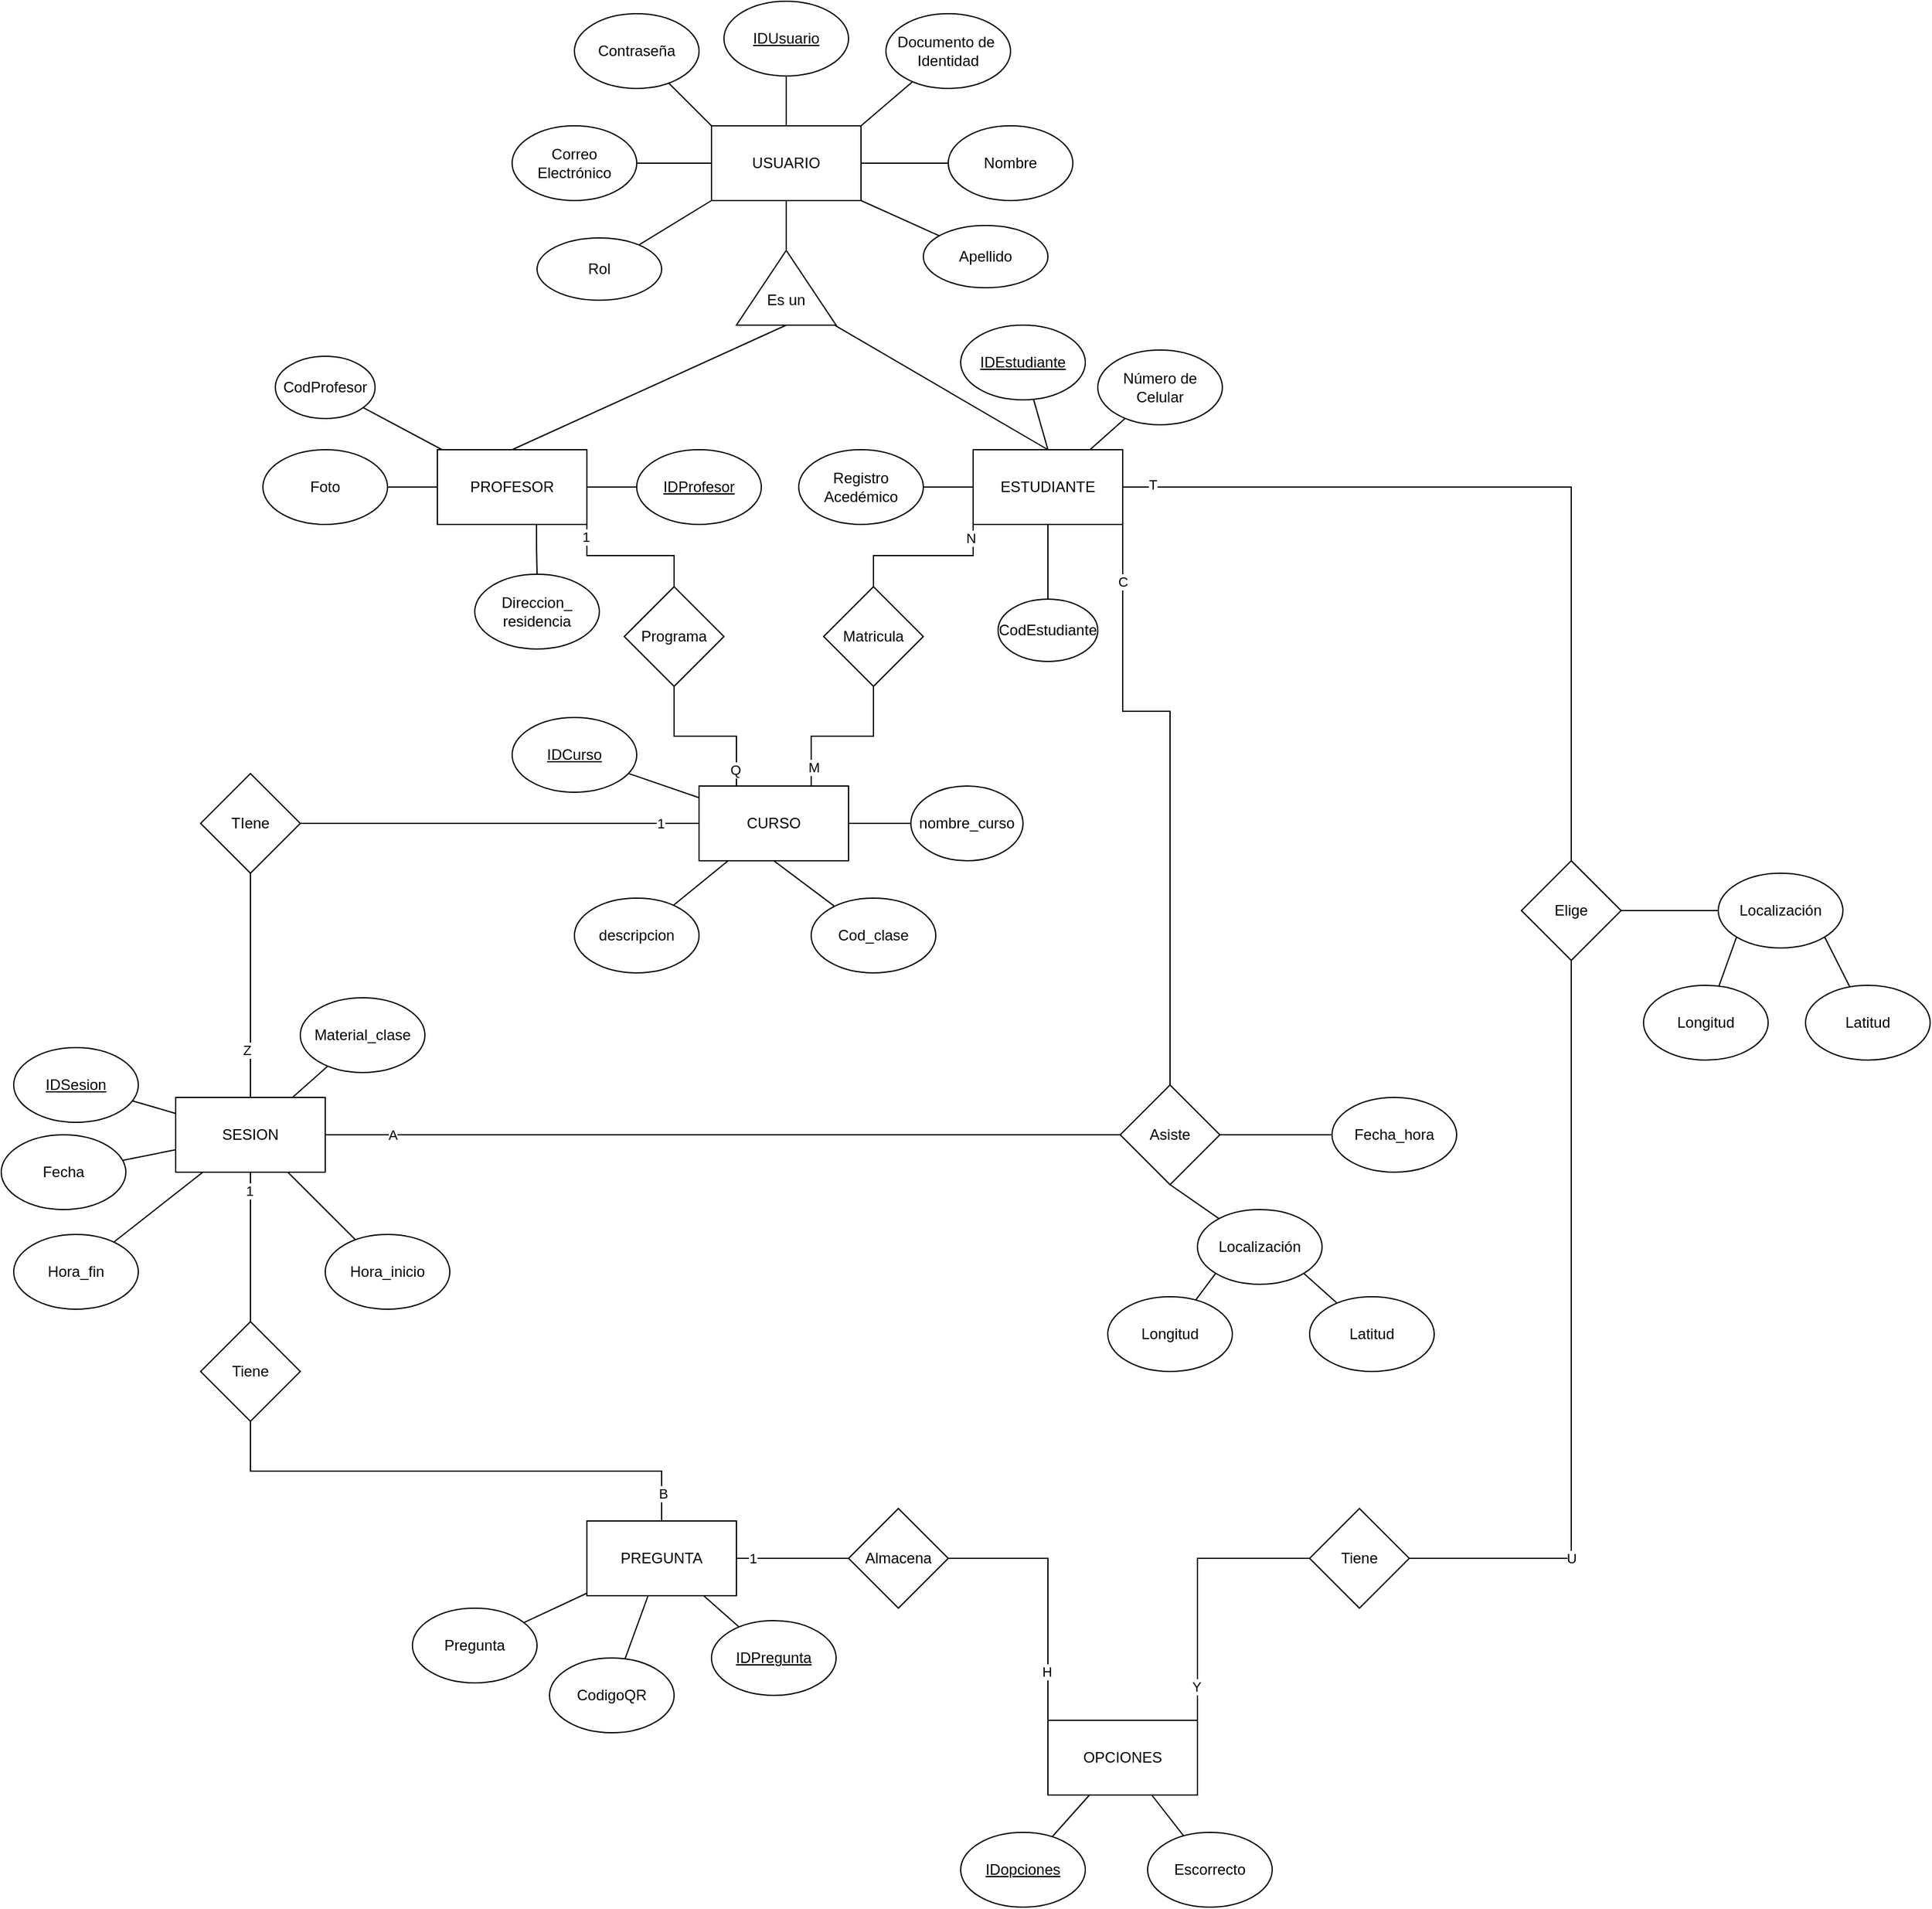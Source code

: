 <mxfile version="24.8.6">
  <diagram name="Página-1" id="SKr4JnAI6dUfP8ET-OXA">
    <mxGraphModel dx="2593" dy="1438" grid="1" gridSize="10" guides="1" tooltips="1" connect="1" arrows="1" fold="1" page="1" pageScale="1" pageWidth="1654" pageHeight="2336" math="0" shadow="0">
      <root>
        <mxCell id="0" />
        <mxCell id="1" parent="0" />
        <mxCell id="InTDDSVPD--su6Mw10KX-32" value="" style="edgeStyle=orthogonalEdgeStyle;rounded=0;orthogonalLoop=1;jettySize=auto;html=1;endArrow=none;endFill=0;" parent="1" source="InTDDSVPD--su6Mw10KX-1" target="InTDDSVPD--su6Mw10KX-16" edge="1">
          <mxGeometry relative="1" as="geometry" />
        </mxCell>
        <mxCell id="InTDDSVPD--su6Mw10KX-33" value="" style="edgeStyle=orthogonalEdgeStyle;rounded=0;orthogonalLoop=1;jettySize=auto;html=1;endArrow=none;endFill=0;" parent="1" source="InTDDSVPD--su6Mw10KX-1" target="InTDDSVPD--su6Mw10KX-14" edge="1">
          <mxGeometry relative="1" as="geometry" />
        </mxCell>
        <mxCell id="InTDDSVPD--su6Mw10KX-86" value="" style="rounded=0;orthogonalLoop=1;jettySize=auto;html=1;endArrow=none;endFill=0;" parent="1" source="InTDDSVPD--su6Mw10KX-1" target="InTDDSVPD--su6Mw10KX-77" edge="1">
          <mxGeometry relative="1" as="geometry" />
        </mxCell>
        <mxCell id="InTDDSVPD--su6Mw10KX-1" value="USUARIO" style="rounded=0;whiteSpace=wrap;html=1;" parent="1" vertex="1">
          <mxGeometry x="662" y="530" width="120" height="60" as="geometry" />
        </mxCell>
        <mxCell id="InTDDSVPD--su6Mw10KX-38" value="" style="rounded=0;orthogonalLoop=1;jettySize=auto;html=1;endArrow=none;endFill=0;exitX=0.5;exitY=0;exitDx=0;exitDy=0;" parent="1" source="InTDDSVPD--su6Mw10KX-2" target="InTDDSVPD--su6Mw10KX-17" edge="1">
          <mxGeometry relative="1" as="geometry">
            <mxPoint x="962" y="790" as="sourcePoint" />
          </mxGeometry>
        </mxCell>
        <mxCell id="InTDDSVPD--su6Mw10KX-40" value="" style="rounded=0;orthogonalLoop=1;jettySize=auto;html=1;endArrow=none;endFill=0;" parent="1" source="InTDDSVPD--su6Mw10KX-2" target="InTDDSVPD--su6Mw10KX-22" edge="1">
          <mxGeometry relative="1" as="geometry" />
        </mxCell>
        <mxCell id="InTDDSVPD--su6Mw10KX-2" value="ESTUDIANTE" style="rounded=0;whiteSpace=wrap;html=1;" parent="1" vertex="1">
          <mxGeometry x="872" y="790" width="120" height="60" as="geometry" />
        </mxCell>
        <mxCell id="InTDDSVPD--su6Mw10KX-29" value="" style="edgeStyle=orthogonalEdgeStyle;rounded=0;orthogonalLoop=1;jettySize=auto;html=1;endArrow=none;endFill=0;" parent="1" source="InTDDSVPD--su6Mw10KX-3" target="InTDDSVPD--su6Mw10KX-21" edge="1">
          <mxGeometry relative="1" as="geometry" />
        </mxCell>
        <mxCell id="InTDDSVPD--su6Mw10KX-30" value="" style="edgeStyle=orthogonalEdgeStyle;rounded=0;orthogonalLoop=1;jettySize=auto;html=1;endArrow=none;endFill=0;" parent="1" source="InTDDSVPD--su6Mw10KX-3" target="InTDDSVPD--su6Mw10KX-18" edge="1">
          <mxGeometry relative="1" as="geometry" />
        </mxCell>
        <mxCell id="InTDDSVPD--su6Mw10KX-31" value="" style="edgeStyle=orthogonalEdgeStyle;rounded=0;orthogonalLoop=1;jettySize=auto;html=1;endArrow=none;endFill=0;exitX=0.663;exitY=0.964;exitDx=0;exitDy=0;exitPerimeter=0;" parent="1" source="InTDDSVPD--su6Mw10KX-3" target="InTDDSVPD--su6Mw10KX-20" edge="1">
          <mxGeometry relative="1" as="geometry" />
        </mxCell>
        <mxCell id="InTDDSVPD--su6Mw10KX-3" value="PROFESOR" style="rounded=0;whiteSpace=wrap;html=1;" parent="1" vertex="1">
          <mxGeometry x="442" y="790" width="120" height="60" as="geometry" />
        </mxCell>
        <mxCell id="InTDDSVPD--su6Mw10KX-46" value="" style="rounded=0;orthogonalLoop=1;jettySize=auto;html=1;endArrow=none;endFill=0;" parent="1" source="InTDDSVPD--su6Mw10KX-5" target="InTDDSVPD--su6Mw10KX-41" edge="1">
          <mxGeometry relative="1" as="geometry" />
        </mxCell>
        <mxCell id="InTDDSVPD--su6Mw10KX-5" value="CURSO" style="rounded=0;whiteSpace=wrap;html=1;" parent="1" vertex="1">
          <mxGeometry x="652" y="1060" width="120" height="60" as="geometry" />
        </mxCell>
        <mxCell id="InTDDSVPD--su6Mw10KX-60" value="" style="rounded=0;orthogonalLoop=1;jettySize=auto;html=1;endArrow=none;endFill=0;exitX=1;exitY=0.5;exitDx=0;exitDy=0;" parent="1" source="InTDDSVPD--su6Mw10KX-89" target="InTDDSVPD--su6Mw10KX-51" edge="1">
          <mxGeometry relative="1" as="geometry" />
        </mxCell>
        <mxCell id="Obs5ATMhI5aagDlobxmG-7" value="" style="edgeStyle=orthogonalEdgeStyle;rounded=0;orthogonalLoop=1;jettySize=auto;html=1;endArrow=none;endFill=0;" parent="1" source="InTDDSVPD--su6Mw10KX-7" target="pCD0jgpHs92SvYQqpGJX-36" edge="1">
          <mxGeometry relative="1" as="geometry" />
        </mxCell>
        <mxCell id="Obs5ATMhI5aagDlobxmG-8" value="1" style="edgeLabel;html=1;align=center;verticalAlign=middle;resizable=0;points=[];" parent="Obs5ATMhI5aagDlobxmG-7" vertex="1" connectable="0">
          <mxGeometry x="-0.708" relative="1" as="geometry">
            <mxPoint as="offset" />
          </mxGeometry>
        </mxCell>
        <mxCell id="InTDDSVPD--su6Mw10KX-7" value="PREGUNTA" style="rounded=0;whiteSpace=wrap;html=1;" parent="1" vertex="1">
          <mxGeometry x="562" y="1650" width="120" height="60" as="geometry" />
        </mxCell>
        <mxCell id="InTDDSVPD--su6Mw10KX-35" value="" style="rounded=0;orthogonalLoop=1;jettySize=auto;html=1;entryX=1;entryY=0;entryDx=0;entryDy=0;endArrow=none;endFill=0;" parent="1" source="InTDDSVPD--su6Mw10KX-11" target="InTDDSVPD--su6Mw10KX-1" edge="1">
          <mxGeometry relative="1" as="geometry" />
        </mxCell>
        <mxCell id="InTDDSVPD--su6Mw10KX-11" value="Documento de&amp;nbsp;&lt;div&gt;Identidad&lt;/div&gt;" style="ellipse;whiteSpace=wrap;html=1;" parent="1" vertex="1">
          <mxGeometry x="802" y="440" width="100" height="60" as="geometry" />
        </mxCell>
        <mxCell id="InTDDSVPD--su6Mw10KX-34" value="" style="rounded=0;orthogonalLoop=1;jettySize=auto;html=1;entryX=0;entryY=0;entryDx=0;entryDy=0;endArrow=none;endFill=0;" parent="1" source="InTDDSVPD--su6Mw10KX-13" target="InTDDSVPD--su6Mw10KX-1" edge="1">
          <mxGeometry relative="1" as="geometry" />
        </mxCell>
        <mxCell id="InTDDSVPD--su6Mw10KX-13" value="Contraseña" style="ellipse;whiteSpace=wrap;html=1;" parent="1" vertex="1">
          <mxGeometry x="552" y="440" width="100" height="60" as="geometry" />
        </mxCell>
        <mxCell id="InTDDSVPD--su6Mw10KX-14" value="Correo Electrónico" style="ellipse;whiteSpace=wrap;html=1;" parent="1" vertex="1">
          <mxGeometry x="502" y="530" width="100" height="60" as="geometry" />
        </mxCell>
        <mxCell id="InTDDSVPD--su6Mw10KX-36" value="" style="rounded=0;orthogonalLoop=1;jettySize=auto;html=1;endArrow=none;endFill=0;" parent="1" source="InTDDSVPD--su6Mw10KX-15" target="InTDDSVPD--su6Mw10KX-1" edge="1">
          <mxGeometry relative="1" as="geometry" />
        </mxCell>
        <mxCell id="InTDDSVPD--su6Mw10KX-15" value="Nombre" style="ellipse;whiteSpace=wrap;html=1;" parent="1" vertex="1">
          <mxGeometry x="852" y="530" width="100" height="60" as="geometry" />
        </mxCell>
        <mxCell id="InTDDSVPD--su6Mw10KX-16" value="&lt;u&gt;IDUsuario&lt;/u&gt;" style="ellipse;whiteSpace=wrap;html=1;" parent="1" vertex="1">
          <mxGeometry x="672" y="430" width="100" height="60" as="geometry" />
        </mxCell>
        <mxCell id="InTDDSVPD--su6Mw10KX-17" value="&lt;u&gt;IDEstudiante&lt;/u&gt;" style="ellipse;whiteSpace=wrap;html=1;" parent="1" vertex="1">
          <mxGeometry x="862" y="690" width="100" height="60" as="geometry" />
        </mxCell>
        <mxCell id="InTDDSVPD--su6Mw10KX-18" value="&lt;u&gt;IDProfesor&lt;/u&gt;" style="ellipse;whiteSpace=wrap;html=1;" parent="1" vertex="1">
          <mxGeometry x="602" y="790" width="100" height="60" as="geometry" />
        </mxCell>
        <mxCell id="InTDDSVPD--su6Mw10KX-20" value="Direccion_&lt;div&gt;residencia&lt;/div&gt;" style="ellipse;whiteSpace=wrap;html=1;" parent="1" vertex="1">
          <mxGeometry x="472" y="890" width="100" height="60" as="geometry" />
        </mxCell>
        <mxCell id="InTDDSVPD--su6Mw10KX-21" value="Foto" style="ellipse;whiteSpace=wrap;html=1;" parent="1" vertex="1">
          <mxGeometry x="302" y="790" width="100" height="60" as="geometry" />
        </mxCell>
        <mxCell id="InTDDSVPD--su6Mw10KX-22" value="Número de Celular" style="ellipse;whiteSpace=wrap;html=1;" parent="1" vertex="1">
          <mxGeometry x="972" y="710" width="100" height="60" as="geometry" />
        </mxCell>
        <mxCell id="InTDDSVPD--su6Mw10KX-37" value="" style="rounded=0;orthogonalLoop=1;jettySize=auto;html=1;endArrow=none;endFill=0;" parent="1" source="InTDDSVPD--su6Mw10KX-23" target="InTDDSVPD--su6Mw10KX-2" edge="1">
          <mxGeometry relative="1" as="geometry" />
        </mxCell>
        <mxCell id="InTDDSVPD--su6Mw10KX-23" value="Registro Acedémico" style="ellipse;whiteSpace=wrap;html=1;" parent="1" vertex="1">
          <mxGeometry x="732" y="790" width="100" height="60" as="geometry" />
        </mxCell>
        <mxCell id="InTDDSVPD--su6Mw10KX-41" value="&lt;u&gt;IDCurso&lt;/u&gt;" style="ellipse;whiteSpace=wrap;html=1;" parent="1" vertex="1">
          <mxGeometry x="502" y="1005" width="100" height="60" as="geometry" />
        </mxCell>
        <mxCell id="InTDDSVPD--su6Mw10KX-50" value="" style="rounded=0;orthogonalLoop=1;jettySize=auto;html=1;endArrow=none;endFill=0;entryX=0.5;entryY=1;entryDx=0;entryDy=0;" parent="1" source="InTDDSVPD--su6Mw10KX-42" target="InTDDSVPD--su6Mw10KX-5" edge="1">
          <mxGeometry relative="1" as="geometry">
            <mxPoint x="692" y="1130" as="targetPoint" />
          </mxGeometry>
        </mxCell>
        <mxCell id="InTDDSVPD--su6Mw10KX-42" value="Cod_clase" style="ellipse;whiteSpace=wrap;html=1;" parent="1" vertex="1">
          <mxGeometry x="742" y="1150" width="100" height="60" as="geometry" />
        </mxCell>
        <mxCell id="InTDDSVPD--su6Mw10KX-49" value="" style="rounded=0;orthogonalLoop=1;jettySize=auto;html=1;endArrow=none;endFill=0;" parent="1" source="InTDDSVPD--su6Mw10KX-43" target="InTDDSVPD--su6Mw10KX-5" edge="1">
          <mxGeometry relative="1" as="geometry" />
        </mxCell>
        <mxCell id="InTDDSVPD--su6Mw10KX-43" value="descripcion" style="ellipse;whiteSpace=wrap;html=1;" parent="1" vertex="1">
          <mxGeometry x="552" y="1150" width="100" height="60" as="geometry" />
        </mxCell>
        <mxCell id="InTDDSVPD--su6Mw10KX-51" value="Fecha_hora" style="ellipse;whiteSpace=wrap;html=1;" parent="1" vertex="1">
          <mxGeometry x="1160" y="1310" width="100" height="60" as="geometry" />
        </mxCell>
        <mxCell id="InTDDSVPD--su6Mw10KX-61" value="" style="rounded=0;orthogonalLoop=1;jettySize=auto;html=1;endArrow=none;endFill=0;entryX=0.5;entryY=1;entryDx=0;entryDy=0;" parent="1" source="InTDDSVPD--su6Mw10KX-53" target="InTDDSVPD--su6Mw10KX-89" edge="1">
          <mxGeometry relative="1" as="geometry">
            <mxPoint x="1084.0" y="1310" as="targetPoint" />
          </mxGeometry>
        </mxCell>
        <mxCell id="InTDDSVPD--su6Mw10KX-53" value="Localización" style="ellipse;whiteSpace=wrap;html=1;" parent="1" vertex="1">
          <mxGeometry x="1052" y="1400" width="100" height="60" as="geometry" />
        </mxCell>
        <mxCell id="InTDDSVPD--su6Mw10KX-64" value="" style="rounded=0;orthogonalLoop=1;jettySize=auto;html=1;entryX=0;entryY=1;entryDx=0;entryDy=0;endArrow=none;endFill=0;" parent="1" source="InTDDSVPD--su6Mw10KX-54" target="InTDDSVPD--su6Mw10KX-53" edge="1">
          <mxGeometry relative="1" as="geometry" />
        </mxCell>
        <mxCell id="InTDDSVPD--su6Mw10KX-54" value="Longitud" style="ellipse;whiteSpace=wrap;html=1;" parent="1" vertex="1">
          <mxGeometry x="980" y="1470" width="100" height="60" as="geometry" />
        </mxCell>
        <mxCell id="InTDDSVPD--su6Mw10KX-63" value="" style="rounded=0;orthogonalLoop=1;jettySize=auto;html=1;endArrow=none;endFill=0;entryX=1;entryY=1;entryDx=0;entryDy=0;" parent="1" source="InTDDSVPD--su6Mw10KX-55" target="InTDDSVPD--su6Mw10KX-53" edge="1">
          <mxGeometry relative="1" as="geometry" />
        </mxCell>
        <mxCell id="InTDDSVPD--su6Mw10KX-55" value="Latitud" style="ellipse;whiteSpace=wrap;html=1;" parent="1" vertex="1">
          <mxGeometry x="1142" y="1470" width="100" height="60" as="geometry" />
        </mxCell>
        <mxCell id="InTDDSVPD--su6Mw10KX-73" value="" style="rounded=0;orthogonalLoop=1;jettySize=auto;html=1;endArrow=none;endFill=0;" parent="1" source="InTDDSVPD--su6Mw10KX-66" target="InTDDSVPD--su6Mw10KX-7" edge="1">
          <mxGeometry relative="1" as="geometry" />
        </mxCell>
        <mxCell id="InTDDSVPD--su6Mw10KX-66" value="CodigoQR" style="ellipse;whiteSpace=wrap;html=1;" parent="1" vertex="1">
          <mxGeometry x="532" y="1760" width="100" height="60" as="geometry" />
        </mxCell>
        <mxCell id="InTDDSVPD--su6Mw10KX-71" value="" style="rounded=0;orthogonalLoop=1;jettySize=auto;html=1;endArrow=none;endFill=0;" parent="1" source="InTDDSVPD--su6Mw10KX-67" target="InTDDSVPD--su6Mw10KX-7" edge="1">
          <mxGeometry relative="1" as="geometry" />
        </mxCell>
        <mxCell id="InTDDSVPD--su6Mw10KX-67" value="&lt;u&gt;IDPregunta&lt;/u&gt;" style="ellipse;whiteSpace=wrap;html=1;" parent="1" vertex="1">
          <mxGeometry x="662" y="1730" width="100" height="60" as="geometry" />
        </mxCell>
        <mxCell id="InTDDSVPD--su6Mw10KX-77" value="" style="triangle;whiteSpace=wrap;html=1;rotation=-90;" parent="1" vertex="1">
          <mxGeometry x="692" y="620" width="60" height="80" as="geometry" />
        </mxCell>
        <mxCell id="InTDDSVPD--su6Mw10KX-78" value="Es un" style="text;html=1;align=center;verticalAlign=middle;whiteSpace=wrap;rounded=0;" parent="1" vertex="1">
          <mxGeometry x="702" y="660" width="40" height="20" as="geometry" />
        </mxCell>
        <mxCell id="InTDDSVPD--su6Mw10KX-79" value="" style="endArrow=none;html=1;rounded=0;entryX=0.5;entryY=0;entryDx=0;entryDy=0;exitX=-0.006;exitY=0.991;exitDx=0;exitDy=0;exitPerimeter=0;" parent="1" source="InTDDSVPD--su6Mw10KX-77" target="InTDDSVPD--su6Mw10KX-2" edge="1">
          <mxGeometry width="50" height="50" relative="1" as="geometry">
            <mxPoint x="642" y="820" as="sourcePoint" />
            <mxPoint x="692" y="770" as="targetPoint" />
          </mxGeometry>
        </mxCell>
        <mxCell id="InTDDSVPD--su6Mw10KX-81" value="" style="endArrow=none;html=1;rounded=0;exitX=0;exitY=0.5;exitDx=0;exitDy=0;entryX=0.5;entryY=0;entryDx=0;entryDy=0;" parent="1" source="InTDDSVPD--su6Mw10KX-77" target="InTDDSVPD--su6Mw10KX-3" edge="1">
          <mxGeometry width="50" height="50" relative="1" as="geometry">
            <mxPoint x="492" y="740" as="sourcePoint" />
            <mxPoint x="542" y="690" as="targetPoint" />
          </mxGeometry>
        </mxCell>
        <mxCell id="InTDDSVPD--su6Mw10KX-90" value="" style="rounded=0;orthogonalLoop=1;jettySize=auto;html=1;endArrow=none;endFill=0;edgeStyle=orthogonalEdgeStyle;entryX=1;entryY=0.25;entryDx=0;entryDy=0;exitX=0.5;exitY=0;exitDx=0;exitDy=0;" parent="1" source="InTDDSVPD--su6Mw10KX-89" target="InTDDSVPD--su6Mw10KX-2" edge="1">
          <mxGeometry relative="1" as="geometry">
            <Array as="points">
              <mxPoint x="1030" y="1000" />
              <mxPoint x="992" y="1000" />
            </Array>
          </mxGeometry>
        </mxCell>
        <mxCell id="iq5Dobo3f0LJ4WhlQV7l-1" value="C" style="edgeLabel;html=1;align=center;verticalAlign=middle;resizable=0;points=[];" vertex="1" connectable="0" parent="InTDDSVPD--su6Mw10KX-90">
          <mxGeometry x="0.661" relative="1" as="geometry">
            <mxPoint as="offset" />
          </mxGeometry>
        </mxCell>
        <mxCell id="InTDDSVPD--su6Mw10KX-89" value="Asiste" style="rhombus;whiteSpace=wrap;html=1;" parent="1" vertex="1">
          <mxGeometry x="990" y="1300" width="80" height="80" as="geometry" />
        </mxCell>
        <mxCell id="InTDDSVPD--su6Mw10KX-93" value="" style="rounded=0;orthogonalLoop=1;jettySize=auto;html=1;endArrow=none;endFill=0;exitX=0.5;exitY=0;exitDx=0;exitDy=0;edgeStyle=orthogonalEdgeStyle;entryX=0;entryY=1;entryDx=0;entryDy=0;" parent="1" source="InTDDSVPD--su6Mw10KX-92" target="InTDDSVPD--su6Mw10KX-2" edge="1">
          <mxGeometry relative="1" as="geometry" />
        </mxCell>
        <mxCell id="InTDDSVPD--su6Mw10KX-109" value="N" style="edgeLabel;html=1;align=center;verticalAlign=middle;resizable=0;points=[];" parent="InTDDSVPD--su6Mw10KX-93" vertex="1" connectable="0">
          <mxGeometry x="0.834" y="2" relative="1" as="geometry">
            <mxPoint as="offset" />
          </mxGeometry>
        </mxCell>
        <mxCell id="InTDDSVPD--su6Mw10KX-94" value="" style="edgeStyle=orthogonalEdgeStyle;rounded=0;orthogonalLoop=1;jettySize=auto;html=1;endArrow=none;endFill=0;entryX=0.75;entryY=0;entryDx=0;entryDy=0;" parent="1" source="InTDDSVPD--su6Mw10KX-92" target="InTDDSVPD--su6Mw10KX-5" edge="1">
          <mxGeometry relative="1" as="geometry" />
        </mxCell>
        <mxCell id="InTDDSVPD--su6Mw10KX-110" value="M" style="edgeLabel;html=1;align=center;verticalAlign=middle;resizable=0;points=[];" parent="InTDDSVPD--su6Mw10KX-94" vertex="1" connectable="0">
          <mxGeometry x="0.758" y="2" relative="1" as="geometry">
            <mxPoint as="offset" />
          </mxGeometry>
        </mxCell>
        <mxCell id="InTDDSVPD--su6Mw10KX-92" value="Matricula" style="rhombus;whiteSpace=wrap;html=1;" parent="1" vertex="1">
          <mxGeometry x="752" y="900" width="80" height="80" as="geometry" />
        </mxCell>
        <mxCell id="InTDDSVPD--su6Mw10KX-96" value="" style="edgeStyle=orthogonalEdgeStyle;rounded=0;orthogonalLoop=1;jettySize=auto;html=1;endArrow=none;endFill=0;entryX=1;entryY=1;entryDx=0;entryDy=0;exitX=0.5;exitY=0;exitDx=0;exitDy=0;" parent="1" source="InTDDSVPD--su6Mw10KX-95" target="InTDDSVPD--su6Mw10KX-3" edge="1">
          <mxGeometry relative="1" as="geometry" />
        </mxCell>
        <mxCell id="InTDDSVPD--su6Mw10KX-111" value="1" style="edgeLabel;html=1;align=center;verticalAlign=middle;resizable=0;points=[];" parent="InTDDSVPD--su6Mw10KX-96" vertex="1" connectable="0">
          <mxGeometry x="0.84" y="1" relative="1" as="geometry">
            <mxPoint as="offset" />
          </mxGeometry>
        </mxCell>
        <mxCell id="InTDDSVPD--su6Mw10KX-97" value="" style="edgeStyle=orthogonalEdgeStyle;rounded=0;orthogonalLoop=1;jettySize=auto;html=1;endArrow=none;endFill=0;entryX=0.25;entryY=0;entryDx=0;entryDy=0;" parent="1" source="InTDDSVPD--su6Mw10KX-95" target="InTDDSVPD--su6Mw10KX-5" edge="1">
          <mxGeometry relative="1" as="geometry" />
        </mxCell>
        <mxCell id="InTDDSVPD--su6Mw10KX-112" value="Q" style="edgeLabel;html=1;align=center;verticalAlign=middle;resizable=0;points=[];" parent="InTDDSVPD--su6Mw10KX-97" vertex="1" connectable="0">
          <mxGeometry x="0.795" y="-1" relative="1" as="geometry">
            <mxPoint as="offset" />
          </mxGeometry>
        </mxCell>
        <mxCell id="InTDDSVPD--su6Mw10KX-95" value="Programa" style="rhombus;whiteSpace=wrap;html=1;" parent="1" vertex="1">
          <mxGeometry x="592" y="900" width="80" height="80" as="geometry" />
        </mxCell>
        <mxCell id="InTDDSVPD--su6Mw10KX-98" value="Elige" style="rhombus;whiteSpace=wrap;html=1;" parent="1" vertex="1">
          <mxGeometry x="1312" y="1120" width="80" height="80" as="geometry" />
        </mxCell>
        <mxCell id="Ly8pcLTeFkxgY5-yv_l1-1" value="Apellido" style="ellipse;whiteSpace=wrap;html=1;" parent="1" vertex="1">
          <mxGeometry x="832" y="610" width="100" height="50" as="geometry" />
        </mxCell>
        <mxCell id="Ly8pcLTeFkxgY5-yv_l1-2" value="" style="endArrow=none;html=1;rounded=0;exitX=1;exitY=1;exitDx=0;exitDy=0;" parent="1" source="InTDDSVPD--su6Mw10KX-1" target="Ly8pcLTeFkxgY5-yv_l1-1" edge="1">
          <mxGeometry width="50" height="50" relative="1" as="geometry">
            <mxPoint x="742" y="690" as="sourcePoint" />
            <mxPoint x="792" y="640" as="targetPoint" />
          </mxGeometry>
        </mxCell>
        <mxCell id="Ly8pcLTeFkxgY5-yv_l1-3" value="nombre_curso" style="ellipse;whiteSpace=wrap;html=1;" parent="1" vertex="1">
          <mxGeometry x="822" y="1060" width="90" height="60" as="geometry" />
        </mxCell>
        <mxCell id="Ly8pcLTeFkxgY5-yv_l1-7" value="" style="endArrow=none;html=1;rounded=0;exitX=0;exitY=0.5;exitDx=0;exitDy=0;entryX=1;entryY=0.5;entryDx=0;entryDy=0;" parent="1" source="Ly8pcLTeFkxgY5-yv_l1-3" target="InTDDSVPD--su6Mw10KX-5" edge="1">
          <mxGeometry width="50" height="50" relative="1" as="geometry">
            <mxPoint x="672" y="1130" as="sourcePoint" />
            <mxPoint x="722" y="1080" as="targetPoint" />
          </mxGeometry>
        </mxCell>
        <mxCell id="pCD0jgpHs92SvYQqpGJX-9" value="SESION" style="rounded=0;whiteSpace=wrap;html=1;" parent="1" vertex="1">
          <mxGeometry x="232" y="1310" width="120" height="60" as="geometry" />
        </mxCell>
        <mxCell id="pCD0jgpHs92SvYQqpGJX-10" value="&lt;u&gt;IDSesion&lt;/u&gt;" style="ellipse;whiteSpace=wrap;html=1;" parent="1" vertex="1">
          <mxGeometry x="102" y="1270" width="100" height="60" as="geometry" />
        </mxCell>
        <mxCell id="pCD0jgpHs92SvYQqpGJX-11" value="Material_clase" style="ellipse;whiteSpace=wrap;html=1;" parent="1" vertex="1">
          <mxGeometry x="332" y="1230" width="100" height="60" as="geometry" />
        </mxCell>
        <mxCell id="pCD0jgpHs92SvYQqpGJX-12" value="Fecha" style="ellipse;whiteSpace=wrap;html=1;" parent="1" vertex="1">
          <mxGeometry x="92" y="1340" width="100" height="60" as="geometry" />
        </mxCell>
        <mxCell id="pCD0jgpHs92SvYQqpGJX-13" value="Hora_fin" style="ellipse;whiteSpace=wrap;html=1;" parent="1" vertex="1">
          <mxGeometry x="102" y="1420" width="100" height="60" as="geometry" />
        </mxCell>
        <mxCell id="pCD0jgpHs92SvYQqpGJX-14" value="Hora_inicio" style="ellipse;whiteSpace=wrap;html=1;" parent="1" vertex="1">
          <mxGeometry x="352" y="1420" width="100" height="60" as="geometry" />
        </mxCell>
        <mxCell id="pCD0jgpHs92SvYQqpGJX-15" value="TIene" style="rhombus;whiteSpace=wrap;html=1;" parent="1" vertex="1">
          <mxGeometry x="252" y="1050" width="80" height="80" as="geometry" />
        </mxCell>
        <mxCell id="pCD0jgpHs92SvYQqpGJX-17" value="" style="endArrow=none;html=1;rounded=0;exitX=0.5;exitY=0;exitDx=0;exitDy=0;entryX=0.5;entryY=1;entryDx=0;entryDy=0;" parent="1" source="pCD0jgpHs92SvYQqpGJX-9" target="pCD0jgpHs92SvYQqpGJX-15" edge="1">
          <mxGeometry width="50" height="50" relative="1" as="geometry">
            <mxPoint x="632" y="1290" as="sourcePoint" />
            <mxPoint x="682" y="1240" as="targetPoint" />
          </mxGeometry>
        </mxCell>
        <mxCell id="pCD0jgpHs92SvYQqpGJX-18" value="Z" style="edgeLabel;html=1;align=center;verticalAlign=middle;resizable=0;points=[];" parent="pCD0jgpHs92SvYQqpGJX-17" vertex="1" connectable="0">
          <mxGeometry x="-0.578" y="3" relative="1" as="geometry">
            <mxPoint as="offset" />
          </mxGeometry>
        </mxCell>
        <mxCell id="pCD0jgpHs92SvYQqpGJX-19" value="" style="endArrow=none;html=1;rounded=0;" parent="1" source="pCD0jgpHs92SvYQqpGJX-10" target="pCD0jgpHs92SvYQqpGJX-9" edge="1">
          <mxGeometry width="50" height="50" relative="1" as="geometry">
            <mxPoint x="212" y="1300" as="sourcePoint" />
            <mxPoint x="262" y="1250" as="targetPoint" />
          </mxGeometry>
        </mxCell>
        <mxCell id="pCD0jgpHs92SvYQqpGJX-23" value="" style="endArrow=none;html=1;rounded=0;" parent="1" source="pCD0jgpHs92SvYQqpGJX-12" target="pCD0jgpHs92SvYQqpGJX-9" edge="1">
          <mxGeometry width="50" height="50" relative="1" as="geometry">
            <mxPoint x="212" y="1300" as="sourcePoint" />
            <mxPoint x="262" y="1250" as="targetPoint" />
          </mxGeometry>
        </mxCell>
        <mxCell id="pCD0jgpHs92SvYQqpGJX-24" value="" style="endArrow=none;html=1;rounded=0;" parent="1" source="pCD0jgpHs92SvYQqpGJX-9" target="pCD0jgpHs92SvYQqpGJX-11" edge="1">
          <mxGeometry width="50" height="50" relative="1" as="geometry">
            <mxPoint x="212" y="1300" as="sourcePoint" />
            <mxPoint x="262" y="1250" as="targetPoint" />
          </mxGeometry>
        </mxCell>
        <mxCell id="pCD0jgpHs92SvYQqpGJX-25" value="" style="endArrow=none;html=1;rounded=0;" parent="1" source="pCD0jgpHs92SvYQqpGJX-9" target="pCD0jgpHs92SvYQqpGJX-13" edge="1">
          <mxGeometry width="50" height="50" relative="1" as="geometry">
            <mxPoint x="222" y="1310" as="sourcePoint" />
            <mxPoint x="272" y="1260" as="targetPoint" />
          </mxGeometry>
        </mxCell>
        <mxCell id="pCD0jgpHs92SvYQqpGJX-26" value="" style="endArrow=none;html=1;rounded=0;" parent="1" source="pCD0jgpHs92SvYQqpGJX-9" target="pCD0jgpHs92SvYQqpGJX-14" edge="1">
          <mxGeometry width="50" height="50" relative="1" as="geometry">
            <mxPoint x="232" y="1320" as="sourcePoint" />
            <mxPoint x="282" y="1270" as="targetPoint" />
          </mxGeometry>
        </mxCell>
        <mxCell id="pCD0jgpHs92SvYQqpGJX-31" value="Tiene" style="rhombus;whiteSpace=wrap;html=1;" parent="1" vertex="1">
          <mxGeometry x="252" y="1490" width="80" height="80" as="geometry" />
        </mxCell>
        <mxCell id="pCD0jgpHs92SvYQqpGJX-36" value="Almacena" style="rhombus;whiteSpace=wrap;html=1;" parent="1" vertex="1">
          <mxGeometry x="772" y="1640" width="80" height="80" as="geometry" />
        </mxCell>
        <mxCell id="pCD0jgpHs92SvYQqpGJX-38" value="" style="endArrow=none;html=1;rounded=0;entryX=0;entryY=0;entryDx=0;entryDy=0;exitX=1;exitY=0.5;exitDx=0;exitDy=0;edgeStyle=orthogonalEdgeStyle;" parent="1" source="pCD0jgpHs92SvYQqpGJX-36" target="Obs5ATMhI5aagDlobxmG-3" edge="1">
          <mxGeometry width="50" height="50" relative="1" as="geometry">
            <mxPoint x="752" y="1670" as="sourcePoint" />
            <mxPoint x="802" y="1620" as="targetPoint" />
          </mxGeometry>
        </mxCell>
        <mxCell id="Obs5ATMhI5aagDlobxmG-6" value="H" style="edgeLabel;html=1;align=center;verticalAlign=middle;resizable=0;points=[];" parent="pCD0jgpHs92SvYQqpGJX-38" vertex="1" connectable="0">
          <mxGeometry x="0.63" y="-1" relative="1" as="geometry">
            <mxPoint as="offset" />
          </mxGeometry>
        </mxCell>
        <mxCell id="pCD0jgpHs92SvYQqpGJX-43" value="" style="endArrow=none;html=1;rounded=0;exitX=1;exitY=0.5;exitDx=0;exitDy=0;edgeStyle=orthogonalEdgeStyle;" parent="1" source="ju0lCUv5E-uWbpfaxzac-2" target="InTDDSVPD--su6Mw10KX-98" edge="1">
          <mxGeometry width="50" height="50" relative="1" as="geometry">
            <mxPoint x="1352" y="1650" as="sourcePoint" />
            <mxPoint x="882" y="1680" as="targetPoint" />
          </mxGeometry>
        </mxCell>
        <mxCell id="pCD0jgpHs92SvYQqpGJX-46" value="U" style="edgeLabel;html=1;align=center;verticalAlign=middle;resizable=0;points=[];" parent="pCD0jgpHs92SvYQqpGJX-43" connectable="0" vertex="1">
          <mxGeometry x="-0.573" relative="1" as="geometry">
            <mxPoint as="offset" />
          </mxGeometry>
        </mxCell>
        <mxCell id="pCD0jgpHs92SvYQqpGJX-44" value="" style="endArrow=none;html=1;rounded=0;" parent="1" source="InTDDSVPD--su6Mw10KX-98" target="InTDDSVPD--su6Mw10KX-2" edge="1">
          <mxGeometry width="50" height="50" relative="1" as="geometry">
            <mxPoint x="832" y="1730" as="sourcePoint" />
            <mxPoint x="1382" y="1040" as="targetPoint" />
            <Array as="points">
              <mxPoint x="1352" y="820" />
            </Array>
          </mxGeometry>
        </mxCell>
        <mxCell id="pCD0jgpHs92SvYQqpGJX-45" value="T" style="edgeLabel;html=1;align=center;verticalAlign=middle;resizable=0;points=[];" parent="pCD0jgpHs92SvYQqpGJX-44" connectable="0" vertex="1">
          <mxGeometry x="0.927" y="-2" relative="1" as="geometry">
            <mxPoint as="offset" />
          </mxGeometry>
        </mxCell>
        <mxCell id="Qc8OilLhdJWdQCUrqlG5-1" value="CodProfesor" style="ellipse;whiteSpace=wrap;html=1;" parent="1" vertex="1">
          <mxGeometry x="312" y="715" width="80" height="50" as="geometry" />
        </mxCell>
        <mxCell id="Qc8OilLhdJWdQCUrqlG5-3" value="" style="endArrow=none;html=1;rounded=0;" parent="1" source="InTDDSVPD--su6Mw10KX-3" target="Qc8OilLhdJWdQCUrqlG5-1" edge="1">
          <mxGeometry width="50" height="50" relative="1" as="geometry">
            <mxPoint x="542" y="740" as="sourcePoint" />
            <mxPoint x="592" y="690" as="targetPoint" />
          </mxGeometry>
        </mxCell>
        <mxCell id="Qc8OilLhdJWdQCUrqlG5-4" value="CodEstudiante" style="ellipse;whiteSpace=wrap;html=1;" parent="1" vertex="1">
          <mxGeometry x="892" y="910" width="80" height="50" as="geometry" />
        </mxCell>
        <mxCell id="Qc8OilLhdJWdQCUrqlG5-5" value="" style="endArrow=none;html=1;rounded=0;" parent="1" source="Qc8OilLhdJWdQCUrqlG5-4" target="InTDDSVPD--su6Mw10KX-2" edge="1">
          <mxGeometry width="50" height="50" relative="1" as="geometry">
            <mxPoint x="812" y="840" as="sourcePoint" />
            <mxPoint x="862" y="790" as="targetPoint" />
          </mxGeometry>
        </mxCell>
        <mxCell id="Qc8OilLhdJWdQCUrqlG5-6" value="Pregunta" style="ellipse;whiteSpace=wrap;html=1;" parent="1" vertex="1">
          <mxGeometry x="422" y="1720" width="100" height="60" as="geometry" />
        </mxCell>
        <mxCell id="Qc8OilLhdJWdQCUrqlG5-7" value="" style="endArrow=none;html=1;rounded=0;" parent="1" source="Qc8OilLhdJWdQCUrqlG5-6" target="InTDDSVPD--su6Mw10KX-7" edge="1">
          <mxGeometry width="50" height="50" relative="1" as="geometry">
            <mxPoint x="722" y="1610" as="sourcePoint" />
            <mxPoint x="772" y="1560" as="targetPoint" />
          </mxGeometry>
        </mxCell>
        <mxCell id="Obs5ATMhI5aagDlobxmG-3" value="OPCIONES" style="rounded=0;whiteSpace=wrap;html=1;" parent="1" vertex="1">
          <mxGeometry x="932" y="1810" width="120" height="60" as="geometry" />
        </mxCell>
        <mxCell id="ju0lCUv5E-uWbpfaxzac-4" value="" style="rounded=0;orthogonalLoop=1;jettySize=auto;html=1;endArrow=none;endFill=0;" parent="1" source="Obs5ATMhI5aagDlobxmG-4" target="Obs5ATMhI5aagDlobxmG-3" edge="1">
          <mxGeometry relative="1" as="geometry" />
        </mxCell>
        <mxCell id="Obs5ATMhI5aagDlobxmG-4" value="&lt;u&gt;IDopciones&lt;/u&gt;" style="ellipse;whiteSpace=wrap;html=1;" parent="1" vertex="1">
          <mxGeometry x="862" y="1900" width="100" height="60" as="geometry" />
        </mxCell>
        <mxCell id="ju0lCUv5E-uWbpfaxzac-1" value="" style="endArrow=none;html=1;rounded=0;entryX=1;entryY=0;entryDx=0;entryDy=0;exitX=0;exitY=0.5;exitDx=0;exitDy=0;edgeStyle=orthogonalEdgeStyle;" parent="1" source="ju0lCUv5E-uWbpfaxzac-2" target="Obs5ATMhI5aagDlobxmG-3" edge="1">
          <mxGeometry width="50" height="50" relative="1" as="geometry">
            <mxPoint x="1072" y="1680" as="sourcePoint" />
            <mxPoint x="672" y="1620" as="targetPoint" />
          </mxGeometry>
        </mxCell>
        <mxCell id="ju0lCUv5E-uWbpfaxzac-9" value="Y" style="edgeLabel;html=1;align=center;verticalAlign=middle;resizable=0;points=[];" parent="ju0lCUv5E-uWbpfaxzac-1" vertex="1" connectable="0">
          <mxGeometry x="0.753" y="-1" relative="1" as="geometry">
            <mxPoint as="offset" />
          </mxGeometry>
        </mxCell>
        <mxCell id="ju0lCUv5E-uWbpfaxzac-2" value="Tiene" style="rhombus;whiteSpace=wrap;html=1;" parent="1" vertex="1">
          <mxGeometry x="1142" y="1640" width="80" height="80" as="geometry" />
        </mxCell>
        <mxCell id="ju0lCUv5E-uWbpfaxzac-11" value="" style="rounded=0;orthogonalLoop=1;jettySize=auto;html=1;endArrow=none;endFill=0;" parent="1" source="ju0lCUv5E-uWbpfaxzac-10" target="Obs5ATMhI5aagDlobxmG-3" edge="1">
          <mxGeometry relative="1" as="geometry" />
        </mxCell>
        <mxCell id="ju0lCUv5E-uWbpfaxzac-10" value="Escorrecto" style="ellipse;whiteSpace=wrap;html=1;" parent="1" vertex="1">
          <mxGeometry x="1012" y="1900" width="100" height="60" as="geometry" />
        </mxCell>
        <mxCell id="ju0lCUv5E-uWbpfaxzac-12" value="Rol" style="ellipse;whiteSpace=wrap;html=1;" parent="1" vertex="1">
          <mxGeometry x="522" y="620" width="100" height="50" as="geometry" />
        </mxCell>
        <mxCell id="ju0lCUv5E-uWbpfaxzac-13" value="" style="endArrow=none;html=1;rounded=0;exitX=0;exitY=1;exitDx=0;exitDy=0;" parent="1" source="InTDDSVPD--su6Mw10KX-1" target="ju0lCUv5E-uWbpfaxzac-12" edge="1">
          <mxGeometry width="50" height="50" relative="1" as="geometry">
            <mxPoint x="792" y="591" as="sourcePoint" />
            <mxPoint x="851" y="611" as="targetPoint" />
          </mxGeometry>
        </mxCell>
        <mxCell id="ju0lCUv5E-uWbpfaxzac-15" value="" style="endArrow=none;html=1;rounded=0;exitX=1;exitY=0.5;exitDx=0;exitDy=0;entryX=0;entryY=0.5;entryDx=0;entryDy=0;" parent="1" source="pCD0jgpHs92SvYQqpGJX-15" target="InTDDSVPD--su6Mw10KX-5" edge="1">
          <mxGeometry width="50" height="50" relative="1" as="geometry">
            <mxPoint x="542" y="1250" as="sourcePoint" />
            <mxPoint x="592" y="1200" as="targetPoint" />
          </mxGeometry>
        </mxCell>
        <mxCell id="ju0lCUv5E-uWbpfaxzac-16" value="1" style="edgeLabel;html=1;align=center;verticalAlign=middle;resizable=0;points=[];" parent="ju0lCUv5E-uWbpfaxzac-15" vertex="1" connectable="0">
          <mxGeometry x="0.804" relative="1" as="geometry">
            <mxPoint as="offset" />
          </mxGeometry>
        </mxCell>
        <mxCell id="ju0lCUv5E-uWbpfaxzac-18" value="" style="endArrow=none;html=1;rounded=0;exitX=1;exitY=0.5;exitDx=0;exitDy=0;entryX=0;entryY=0.5;entryDx=0;entryDy=0;" parent="1" source="pCD0jgpHs92SvYQqpGJX-9" target="InTDDSVPD--su6Mw10KX-89" edge="1">
          <mxGeometry width="50" height="50" relative="1" as="geometry">
            <mxPoint x="532" y="1440" as="sourcePoint" />
            <mxPoint x="632" y="1340" as="targetPoint" />
          </mxGeometry>
        </mxCell>
        <mxCell id="ju0lCUv5E-uWbpfaxzac-19" value="A" style="edgeLabel;html=1;align=center;verticalAlign=middle;resizable=0;points=[];" parent="ju0lCUv5E-uWbpfaxzac-18" vertex="1" connectable="0">
          <mxGeometry x="-0.833" relative="1" as="geometry">
            <mxPoint as="offset" />
          </mxGeometry>
        </mxCell>
        <mxCell id="ju0lCUv5E-uWbpfaxzac-22" value="" style="endArrow=none;html=1;rounded=0;exitX=0.5;exitY=1;exitDx=0;exitDy=0;entryX=0.5;entryY=0;entryDx=0;entryDy=0;" parent="1" source="pCD0jgpHs92SvYQqpGJX-9" target="pCD0jgpHs92SvYQqpGJX-31" edge="1">
          <mxGeometry width="50" height="50" relative="1" as="geometry">
            <mxPoint x="462" y="1370" as="sourcePoint" />
            <mxPoint x="512" y="1320" as="targetPoint" />
          </mxGeometry>
        </mxCell>
        <mxCell id="ju0lCUv5E-uWbpfaxzac-23" value="1" style="edgeLabel;html=1;align=center;verticalAlign=middle;resizable=0;points=[];" parent="ju0lCUv5E-uWbpfaxzac-22" vertex="1" connectable="0">
          <mxGeometry x="-0.758" y="-1" relative="1" as="geometry">
            <mxPoint as="offset" />
          </mxGeometry>
        </mxCell>
        <mxCell id="ju0lCUv5E-uWbpfaxzac-24" value="" style="endArrow=none;html=1;rounded=0;exitX=0.5;exitY=1;exitDx=0;exitDy=0;entryX=0.5;entryY=0;entryDx=0;entryDy=0;edgeStyle=orthogonalEdgeStyle;" parent="1" source="pCD0jgpHs92SvYQqpGJX-31" target="InTDDSVPD--su6Mw10KX-7" edge="1">
          <mxGeometry width="50" height="50" relative="1" as="geometry">
            <mxPoint x="502" y="1590" as="sourcePoint" />
            <mxPoint x="552" y="1540" as="targetPoint" />
          </mxGeometry>
        </mxCell>
        <mxCell id="iq5Dobo3f0LJ4WhlQV7l-4" value="B" style="edgeLabel;html=1;align=center;verticalAlign=middle;resizable=0;points=[];" vertex="1" connectable="0" parent="ju0lCUv5E-uWbpfaxzac-24">
          <mxGeometry x="0.893" y="1" relative="1" as="geometry">
            <mxPoint as="offset" />
          </mxGeometry>
        </mxCell>
        <mxCell id="iq5Dobo3f0LJ4WhlQV7l-6" value="" style="rounded=0;orthogonalLoop=1;jettySize=auto;html=1;endArrow=none;endFill=0;entryX=1;entryY=0.5;entryDx=0;entryDy=0;" edge="1" parent="1" source="iq5Dobo3f0LJ4WhlQV7l-7" target="InTDDSVPD--su6Mw10KX-98">
          <mxGeometry relative="1" as="geometry">
            <mxPoint x="1452" y="1140" as="targetPoint" />
          </mxGeometry>
        </mxCell>
        <mxCell id="iq5Dobo3f0LJ4WhlQV7l-7" value="Localización" style="ellipse;whiteSpace=wrap;html=1;" vertex="1" parent="1">
          <mxGeometry x="1470" y="1130" width="100" height="60" as="geometry" />
        </mxCell>
        <mxCell id="iq5Dobo3f0LJ4WhlQV7l-8" value="" style="rounded=0;orthogonalLoop=1;jettySize=auto;html=1;entryX=0;entryY=1;entryDx=0;entryDy=0;endArrow=none;endFill=0;" edge="1" parent="1" source="iq5Dobo3f0LJ4WhlQV7l-9" target="iq5Dobo3f0LJ4WhlQV7l-7">
          <mxGeometry relative="1" as="geometry" />
        </mxCell>
        <mxCell id="iq5Dobo3f0LJ4WhlQV7l-9" value="Longitud" style="ellipse;whiteSpace=wrap;html=1;" vertex="1" parent="1">
          <mxGeometry x="1410" y="1220" width="100" height="60" as="geometry" />
        </mxCell>
        <mxCell id="iq5Dobo3f0LJ4WhlQV7l-10" value="" style="rounded=0;orthogonalLoop=1;jettySize=auto;html=1;endArrow=none;endFill=0;entryX=1;entryY=1;entryDx=0;entryDy=0;" edge="1" parent="1" source="iq5Dobo3f0LJ4WhlQV7l-11" target="iq5Dobo3f0LJ4WhlQV7l-7">
          <mxGeometry relative="1" as="geometry" />
        </mxCell>
        <mxCell id="iq5Dobo3f0LJ4WhlQV7l-11" value="Latitud" style="ellipse;whiteSpace=wrap;html=1;" vertex="1" parent="1">
          <mxGeometry x="1540" y="1220" width="100" height="60" as="geometry" />
        </mxCell>
      </root>
    </mxGraphModel>
  </diagram>
</mxfile>
